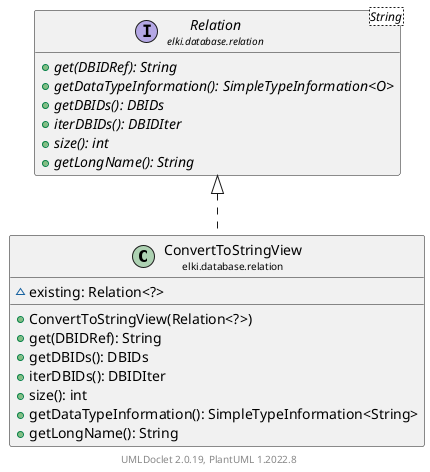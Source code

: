@startuml
    remove .*\.(Instance|Par|Parameterizer|Factory)$
    set namespaceSeparator none
    hide empty fields
    hide empty methods

    class "<size:14>ConvertToStringView\n<size:10>elki.database.relation" as elki.database.relation.ConvertToStringView [[ConvertToStringView.html]] {
        ~existing: Relation<?>
        +ConvertToStringView(Relation<?>)
        +get(DBIDRef): String
        +getDBIDs(): DBIDs
        +iterDBIDs(): DBIDIter
        +size(): int
        +getDataTypeInformation(): SimpleTypeInformation<String>
        +getLongName(): String
    }

    interface "<size:14>Relation\n<size:10>elki.database.relation" as elki.database.relation.Relation<String> [[Relation.html]] {
        {abstract} +get(DBIDRef): String
        {abstract} +getDataTypeInformation(): SimpleTypeInformation<O>
        {abstract} +getDBIDs(): DBIDs
        {abstract} +iterDBIDs(): DBIDIter
        {abstract} +size(): int
        {abstract} +getLongName(): String
    }

    elki.database.relation.Relation <|.. elki.database.relation.ConvertToStringView

    center footer UMLDoclet 2.0.19, PlantUML 1.2022.8
@enduml
